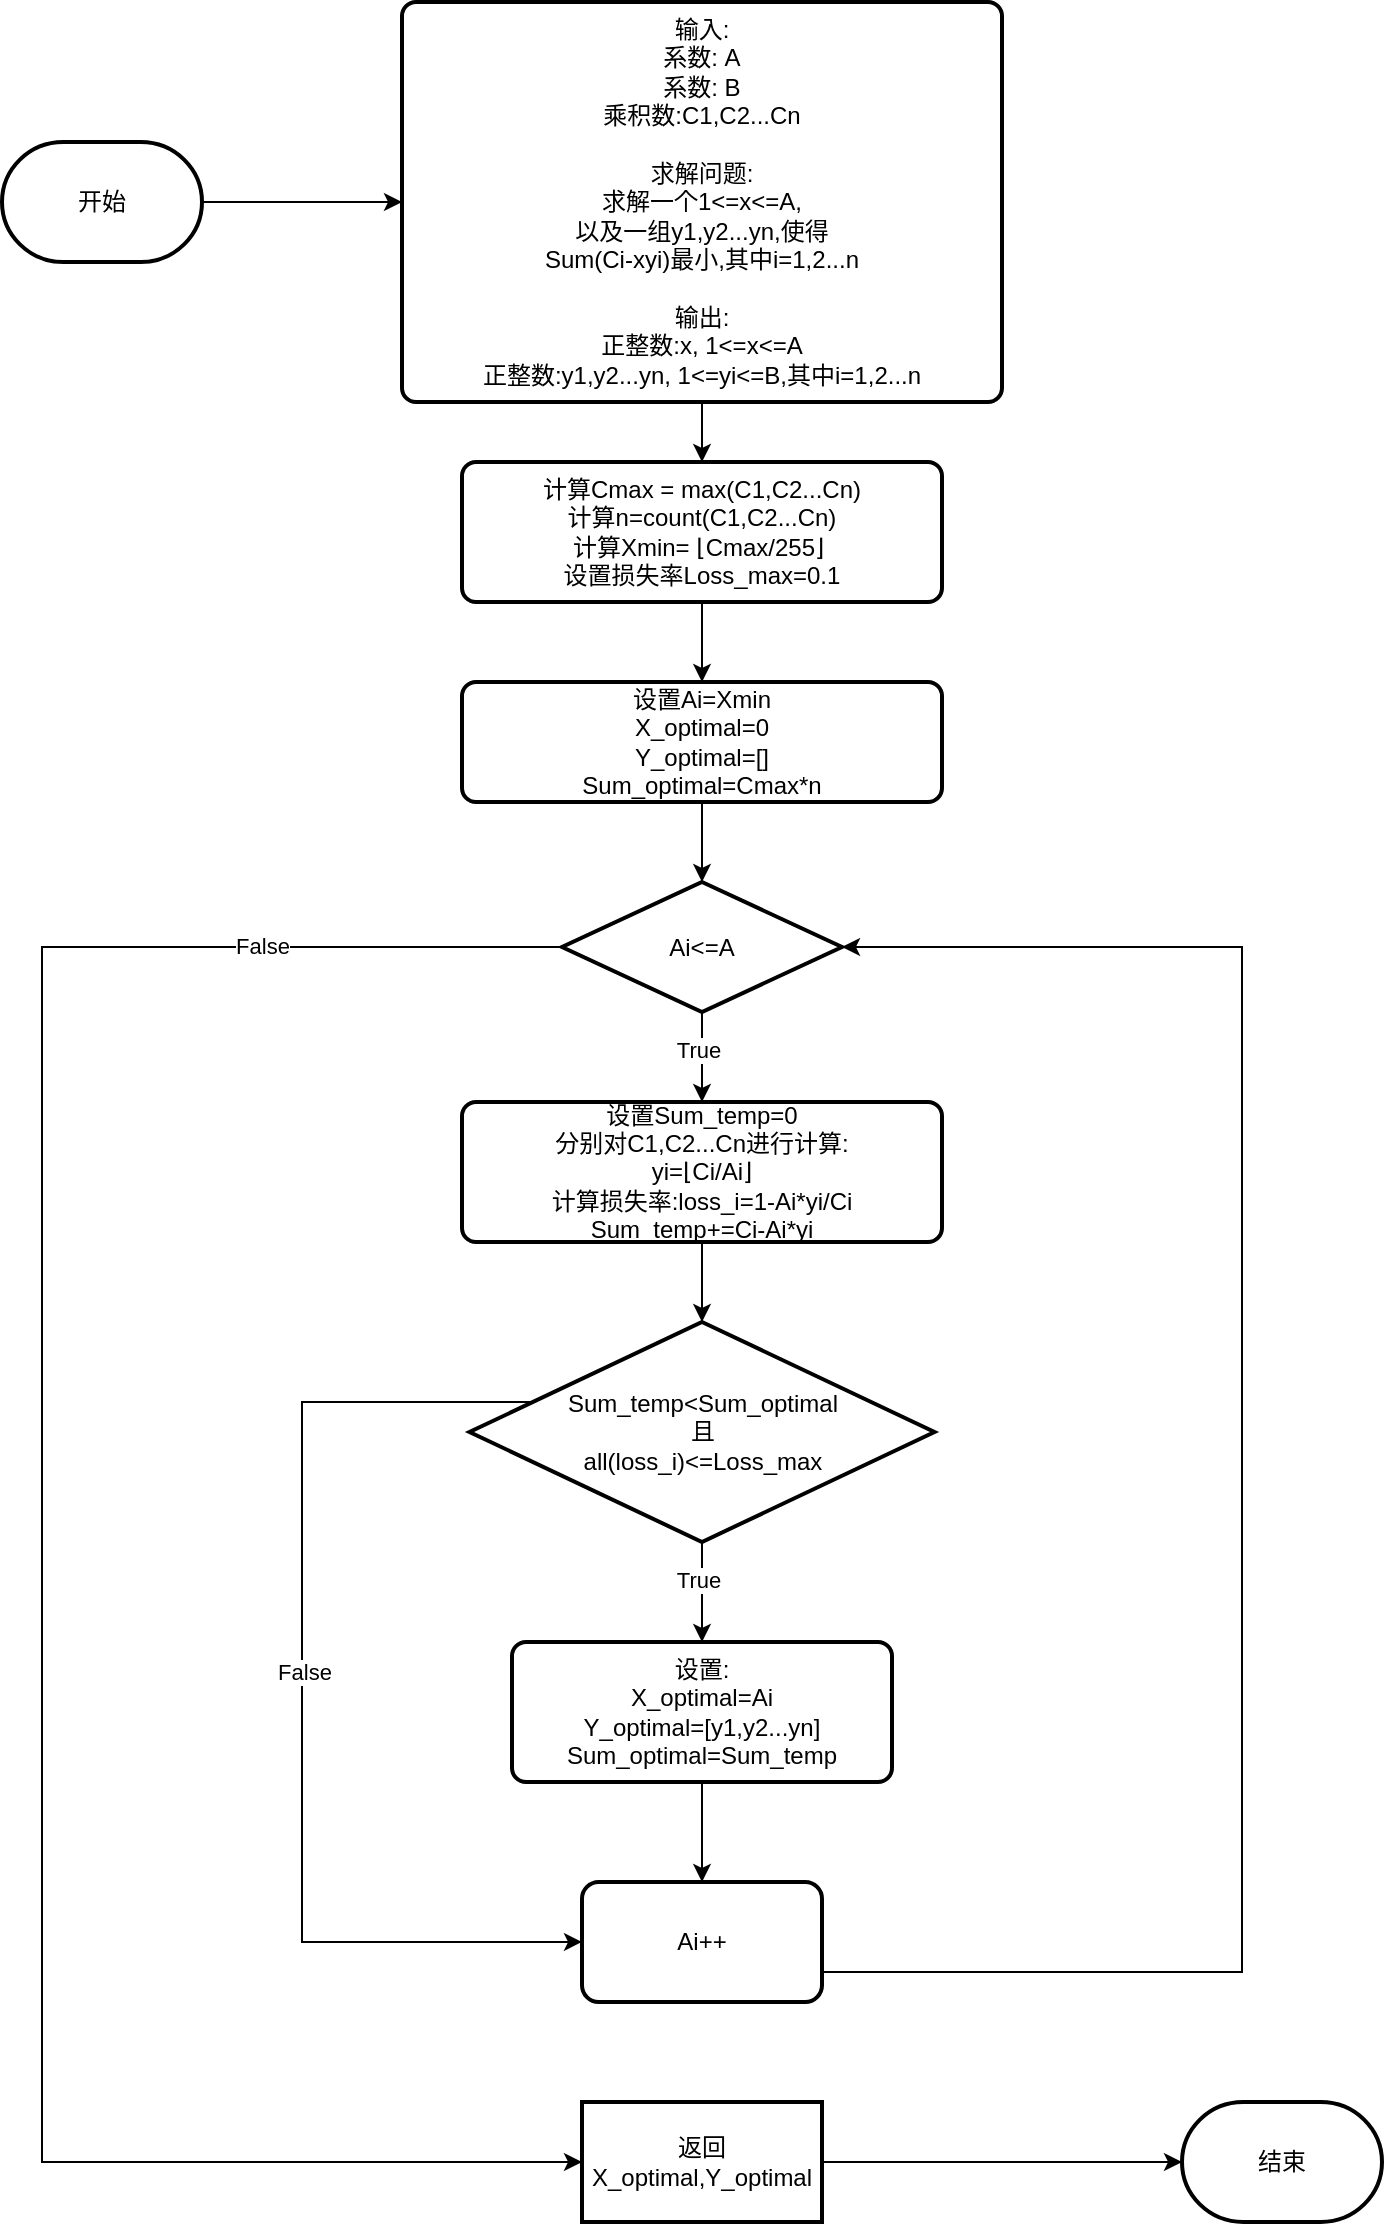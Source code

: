 <mxfile version="21.6.8" type="github">
  <diagram id="C5RBs43oDa-KdzZeNtuy" name="Page-1">
    <mxGraphModel dx="2262" dy="1221" grid="1" gridSize="10" guides="1" tooltips="1" connect="1" arrows="1" fold="1" page="1" pageScale="1" pageWidth="827" pageHeight="1169" math="0" shadow="0">
      <root>
        <mxCell id="WIyWlLk6GJQsqaUBKTNV-0" />
        <mxCell id="WIyWlLk6GJQsqaUBKTNV-1" parent="WIyWlLk6GJQsqaUBKTNV-0" />
        <mxCell id="_rE9rb5VhAgf5izG4zQs-3" style="edgeStyle=orthogonalEdgeStyle;rounded=0;orthogonalLoop=1;jettySize=auto;html=1;exitX=1;exitY=0.5;exitDx=0;exitDy=0;exitPerimeter=0;entryX=0;entryY=0.5;entryDx=0;entryDy=0;" edge="1" parent="WIyWlLk6GJQsqaUBKTNV-1" source="_rE9rb5VhAgf5izG4zQs-1" target="_rE9rb5VhAgf5izG4zQs-2">
          <mxGeometry relative="1" as="geometry" />
        </mxCell>
        <mxCell id="_rE9rb5VhAgf5izG4zQs-1" value="开始" style="strokeWidth=2;html=1;shape=mxgraph.flowchart.terminator;whiteSpace=wrap;" vertex="1" parent="WIyWlLk6GJQsqaUBKTNV-1">
          <mxGeometry x="40" y="100" width="100" height="60" as="geometry" />
        </mxCell>
        <mxCell id="_rE9rb5VhAgf5izG4zQs-5" style="edgeStyle=orthogonalEdgeStyle;rounded=0;orthogonalLoop=1;jettySize=auto;html=1;exitX=0.5;exitY=1;exitDx=0;exitDy=0;entryX=0.5;entryY=0;entryDx=0;entryDy=0;" edge="1" parent="WIyWlLk6GJQsqaUBKTNV-1" source="_rE9rb5VhAgf5izG4zQs-2" target="_rE9rb5VhAgf5izG4zQs-4">
          <mxGeometry relative="1" as="geometry" />
        </mxCell>
        <mxCell id="_rE9rb5VhAgf5izG4zQs-2" value="输入:&lt;br&gt;系数: A&lt;br&gt;系数: B&lt;br&gt;乘积数:C1,C2...Cn&lt;br&gt;&lt;br&gt;求解问题:&lt;br&gt;求解一个1&amp;lt;=x&amp;lt;=A,&lt;br&gt;以及一组y1,y2...yn,使得&lt;br&gt;Sum(Ci-xyi)最小,其中i=1,2...n&lt;br&gt;&lt;br&gt;输出:&lt;br&gt;正整数:x, 1&amp;lt;=x&amp;lt;=A&lt;br&gt;正整数:y1,y2...yn, 1&amp;lt;=yi&amp;lt;=B,其中i=1,2...n" style="rounded=1;whiteSpace=wrap;html=1;absoluteArcSize=1;arcSize=14;strokeWidth=2;" vertex="1" parent="WIyWlLk6GJQsqaUBKTNV-1">
          <mxGeometry x="240" y="30" width="300" height="200" as="geometry" />
        </mxCell>
        <mxCell id="_rE9rb5VhAgf5izG4zQs-25" style="edgeStyle=orthogonalEdgeStyle;rounded=0;orthogonalLoop=1;jettySize=auto;html=1;exitX=0.5;exitY=1;exitDx=0;exitDy=0;entryX=0.5;entryY=0;entryDx=0;entryDy=0;" edge="1" parent="WIyWlLk6GJQsqaUBKTNV-1" source="_rE9rb5VhAgf5izG4zQs-4" target="_rE9rb5VhAgf5izG4zQs-6">
          <mxGeometry relative="1" as="geometry" />
        </mxCell>
        <mxCell id="_rE9rb5VhAgf5izG4zQs-4" value="计算Cmax = max(C1,C2...Cn)&lt;br&gt;计算n=count(C1,C2...Cn)&lt;br&gt;计算Xmin=&amp;nbsp;⌊Cmax/255⌋&amp;nbsp;&lt;br&gt;设置损失率Loss_max=0.1" style="rounded=1;whiteSpace=wrap;html=1;absoluteArcSize=1;arcSize=14;strokeWidth=2;" vertex="1" parent="WIyWlLk6GJQsqaUBKTNV-1">
          <mxGeometry x="270" y="260" width="240" height="70" as="geometry" />
        </mxCell>
        <mxCell id="_rE9rb5VhAgf5izG4zQs-8" style="edgeStyle=orthogonalEdgeStyle;rounded=0;orthogonalLoop=1;jettySize=auto;html=1;exitX=0.5;exitY=1;exitDx=0;exitDy=0;entryX=0.5;entryY=0;entryDx=0;entryDy=0;entryPerimeter=0;" edge="1" parent="WIyWlLk6GJQsqaUBKTNV-1" source="_rE9rb5VhAgf5izG4zQs-6" target="_rE9rb5VhAgf5izG4zQs-7">
          <mxGeometry relative="1" as="geometry" />
        </mxCell>
        <mxCell id="_rE9rb5VhAgf5izG4zQs-6" value="设置Ai=Xmin&lt;br&gt;X_optimal=0&lt;br&gt;Y_optimal=[]&lt;br&gt;Sum_optimal=Cmax*n" style="rounded=1;whiteSpace=wrap;html=1;absoluteArcSize=1;arcSize=14;strokeWidth=2;" vertex="1" parent="WIyWlLk6GJQsqaUBKTNV-1">
          <mxGeometry x="270" y="370" width="240" height="60" as="geometry" />
        </mxCell>
        <mxCell id="_rE9rb5VhAgf5izG4zQs-19" value="" style="edgeStyle=orthogonalEdgeStyle;rounded=0;orthogonalLoop=1;jettySize=auto;html=1;entryX=0;entryY=0.5;entryDx=0;entryDy=0;" edge="1" parent="WIyWlLk6GJQsqaUBKTNV-1" source="_rE9rb5VhAgf5izG4zQs-7" target="_rE9rb5VhAgf5izG4zQs-18">
          <mxGeometry relative="1" as="geometry">
            <Array as="points">
              <mxPoint x="60" y="502" />
              <mxPoint x="60" y="1110" />
            </Array>
          </mxGeometry>
        </mxCell>
        <mxCell id="_rE9rb5VhAgf5izG4zQs-22" value="False" style="edgeLabel;html=1;align=center;verticalAlign=middle;resizable=0;points=[];" vertex="1" connectable="0" parent="_rE9rb5VhAgf5izG4zQs-19">
          <mxGeometry x="-0.736" y="-1" relative="1" as="geometry">
            <mxPoint as="offset" />
          </mxGeometry>
        </mxCell>
        <mxCell id="_rE9rb5VhAgf5izG4zQs-20" style="edgeStyle=orthogonalEdgeStyle;rounded=0;orthogonalLoop=1;jettySize=auto;html=1;exitX=0.5;exitY=1;exitDx=0;exitDy=0;exitPerimeter=0;entryX=0.5;entryY=0;entryDx=0;entryDy=0;" edge="1" parent="WIyWlLk6GJQsqaUBKTNV-1" source="_rE9rb5VhAgf5izG4zQs-7" target="_rE9rb5VhAgf5izG4zQs-9">
          <mxGeometry relative="1" as="geometry" />
        </mxCell>
        <mxCell id="_rE9rb5VhAgf5izG4zQs-21" value="True" style="edgeLabel;html=1;align=center;verticalAlign=middle;resizable=0;points=[];" vertex="1" connectable="0" parent="_rE9rb5VhAgf5izG4zQs-20">
          <mxGeometry x="-0.149" y="-2" relative="1" as="geometry">
            <mxPoint as="offset" />
          </mxGeometry>
        </mxCell>
        <mxCell id="_rE9rb5VhAgf5izG4zQs-7" value="Ai&amp;lt;=A" style="strokeWidth=2;html=1;shape=mxgraph.flowchart.decision;whiteSpace=wrap;" vertex="1" parent="WIyWlLk6GJQsqaUBKTNV-1">
          <mxGeometry x="320" y="470" width="140" height="65" as="geometry" />
        </mxCell>
        <mxCell id="_rE9rb5VhAgf5izG4zQs-12" style="edgeStyle=orthogonalEdgeStyle;rounded=0;orthogonalLoop=1;jettySize=auto;html=1;exitX=0.5;exitY=1;exitDx=0;exitDy=0;entryX=0.5;entryY=0;entryDx=0;entryDy=0;entryPerimeter=0;" edge="1" parent="WIyWlLk6GJQsqaUBKTNV-1" source="_rE9rb5VhAgf5izG4zQs-9" target="_rE9rb5VhAgf5izG4zQs-11">
          <mxGeometry relative="1" as="geometry" />
        </mxCell>
        <mxCell id="_rE9rb5VhAgf5izG4zQs-9" value="设置Sum_temp=0&lt;br&gt;分别对C1,C2...Cn进行计算:&lt;br&gt;yi=⌊Ci/Ai⌋&lt;br&gt;计算损失率:loss_i=1-Ai*yi/Ci&lt;br&gt;Sum_temp+=Ci-Ai*yi" style="rounded=1;whiteSpace=wrap;html=1;absoluteArcSize=1;arcSize=14;strokeWidth=2;" vertex="1" parent="WIyWlLk6GJQsqaUBKTNV-1">
          <mxGeometry x="270" y="580" width="240" height="70" as="geometry" />
        </mxCell>
        <mxCell id="_rE9rb5VhAgf5izG4zQs-14" style="edgeStyle=orthogonalEdgeStyle;rounded=0;orthogonalLoop=1;jettySize=auto;html=1;exitX=0.5;exitY=1;exitDx=0;exitDy=0;exitPerimeter=0;entryX=0.5;entryY=0;entryDx=0;entryDy=0;" edge="1" parent="WIyWlLk6GJQsqaUBKTNV-1" source="_rE9rb5VhAgf5izG4zQs-11" target="_rE9rb5VhAgf5izG4zQs-13">
          <mxGeometry relative="1" as="geometry" />
        </mxCell>
        <mxCell id="_rE9rb5VhAgf5izG4zQs-26" value="True" style="edgeLabel;html=1;align=center;verticalAlign=middle;resizable=0;points=[];" vertex="1" connectable="0" parent="_rE9rb5VhAgf5izG4zQs-14">
          <mxGeometry x="-0.252" y="-2" relative="1" as="geometry">
            <mxPoint as="offset" />
          </mxGeometry>
        </mxCell>
        <mxCell id="_rE9rb5VhAgf5izG4zQs-27" style="edgeStyle=orthogonalEdgeStyle;rounded=0;orthogonalLoop=1;jettySize=auto;html=1;exitX=0;exitY=0.5;exitDx=0;exitDy=0;exitPerimeter=0;entryX=0;entryY=0.5;entryDx=0;entryDy=0;" edge="1" parent="WIyWlLk6GJQsqaUBKTNV-1">
          <mxGeometry relative="1" as="geometry">
            <mxPoint x="307.5" y="729.99" as="sourcePoint" />
            <mxPoint x="330" y="999.99" as="targetPoint" />
            <Array as="points">
              <mxPoint x="190" y="729.99" />
              <mxPoint x="190" y="999.99" />
            </Array>
          </mxGeometry>
        </mxCell>
        <mxCell id="_rE9rb5VhAgf5izG4zQs-28" value="False" style="edgeLabel;html=1;align=center;verticalAlign=middle;resizable=0;points=[];" vertex="1" connectable="0" parent="_rE9rb5VhAgf5izG4zQs-27">
          <mxGeometry x="-0.045" y="1" relative="1" as="geometry">
            <mxPoint as="offset" />
          </mxGeometry>
        </mxCell>
        <mxCell id="_rE9rb5VhAgf5izG4zQs-11" value="Sum_temp&amp;lt;Sum_optimal&lt;br&gt;且&lt;br&gt;all(loss_i)&amp;lt;=Loss_max" style="strokeWidth=2;html=1;shape=mxgraph.flowchart.decision;whiteSpace=wrap;" vertex="1" parent="WIyWlLk6GJQsqaUBKTNV-1">
          <mxGeometry x="273.75" y="690" width="232.5" height="110" as="geometry" />
        </mxCell>
        <mxCell id="_rE9rb5VhAgf5izG4zQs-16" value="" style="edgeStyle=orthogonalEdgeStyle;rounded=0;orthogonalLoop=1;jettySize=auto;html=1;" edge="1" parent="WIyWlLk6GJQsqaUBKTNV-1" source="_rE9rb5VhAgf5izG4zQs-13" target="_rE9rb5VhAgf5izG4zQs-15">
          <mxGeometry relative="1" as="geometry" />
        </mxCell>
        <mxCell id="_rE9rb5VhAgf5izG4zQs-13" value="设置:&lt;br&gt;X_optimal=Ai&lt;br&gt;Y_optimal=[y1,y2...yn]&lt;br&gt;Sum_optimal=Sum_temp" style="rounded=1;whiteSpace=wrap;html=1;absoluteArcSize=1;arcSize=14;strokeWidth=2;" vertex="1" parent="WIyWlLk6GJQsqaUBKTNV-1">
          <mxGeometry x="295" y="850" width="190" height="70" as="geometry" />
        </mxCell>
        <mxCell id="_rE9rb5VhAgf5izG4zQs-17" style="edgeStyle=orthogonalEdgeStyle;rounded=0;orthogonalLoop=1;jettySize=auto;html=1;exitX=1;exitY=0.5;exitDx=0;exitDy=0;entryX=1;entryY=0.5;entryDx=0;entryDy=0;entryPerimeter=0;" edge="1" parent="WIyWlLk6GJQsqaUBKTNV-1" source="_rE9rb5VhAgf5izG4zQs-15" target="_rE9rb5VhAgf5izG4zQs-7">
          <mxGeometry relative="1" as="geometry">
            <Array as="points">
              <mxPoint x="660" y="1015" />
              <mxPoint x="660" y="502" />
            </Array>
          </mxGeometry>
        </mxCell>
        <mxCell id="_rE9rb5VhAgf5izG4zQs-15" value="Ai++" style="whiteSpace=wrap;html=1;rounded=1;arcSize=14;strokeWidth=2;" vertex="1" parent="WIyWlLk6GJQsqaUBKTNV-1">
          <mxGeometry x="330" y="970" width="120" height="60" as="geometry" />
        </mxCell>
        <mxCell id="_rE9rb5VhAgf5izG4zQs-24" style="edgeStyle=orthogonalEdgeStyle;rounded=0;orthogonalLoop=1;jettySize=auto;html=1;exitX=1;exitY=0.5;exitDx=0;exitDy=0;entryX=0;entryY=0.5;entryDx=0;entryDy=0;entryPerimeter=0;" edge="1" parent="WIyWlLk6GJQsqaUBKTNV-1" source="_rE9rb5VhAgf5izG4zQs-18" target="_rE9rb5VhAgf5izG4zQs-23">
          <mxGeometry relative="1" as="geometry" />
        </mxCell>
        <mxCell id="_rE9rb5VhAgf5izG4zQs-18" value="返回 X_optimal,Y_optimal" style="whiteSpace=wrap;html=1;strokeWidth=2;" vertex="1" parent="WIyWlLk6GJQsqaUBKTNV-1">
          <mxGeometry x="330" y="1080" width="120" height="60" as="geometry" />
        </mxCell>
        <mxCell id="_rE9rb5VhAgf5izG4zQs-23" value="结束" style="strokeWidth=2;html=1;shape=mxgraph.flowchart.terminator;whiteSpace=wrap;" vertex="1" parent="WIyWlLk6GJQsqaUBKTNV-1">
          <mxGeometry x="630" y="1080" width="100" height="60" as="geometry" />
        </mxCell>
      </root>
    </mxGraphModel>
  </diagram>
</mxfile>
